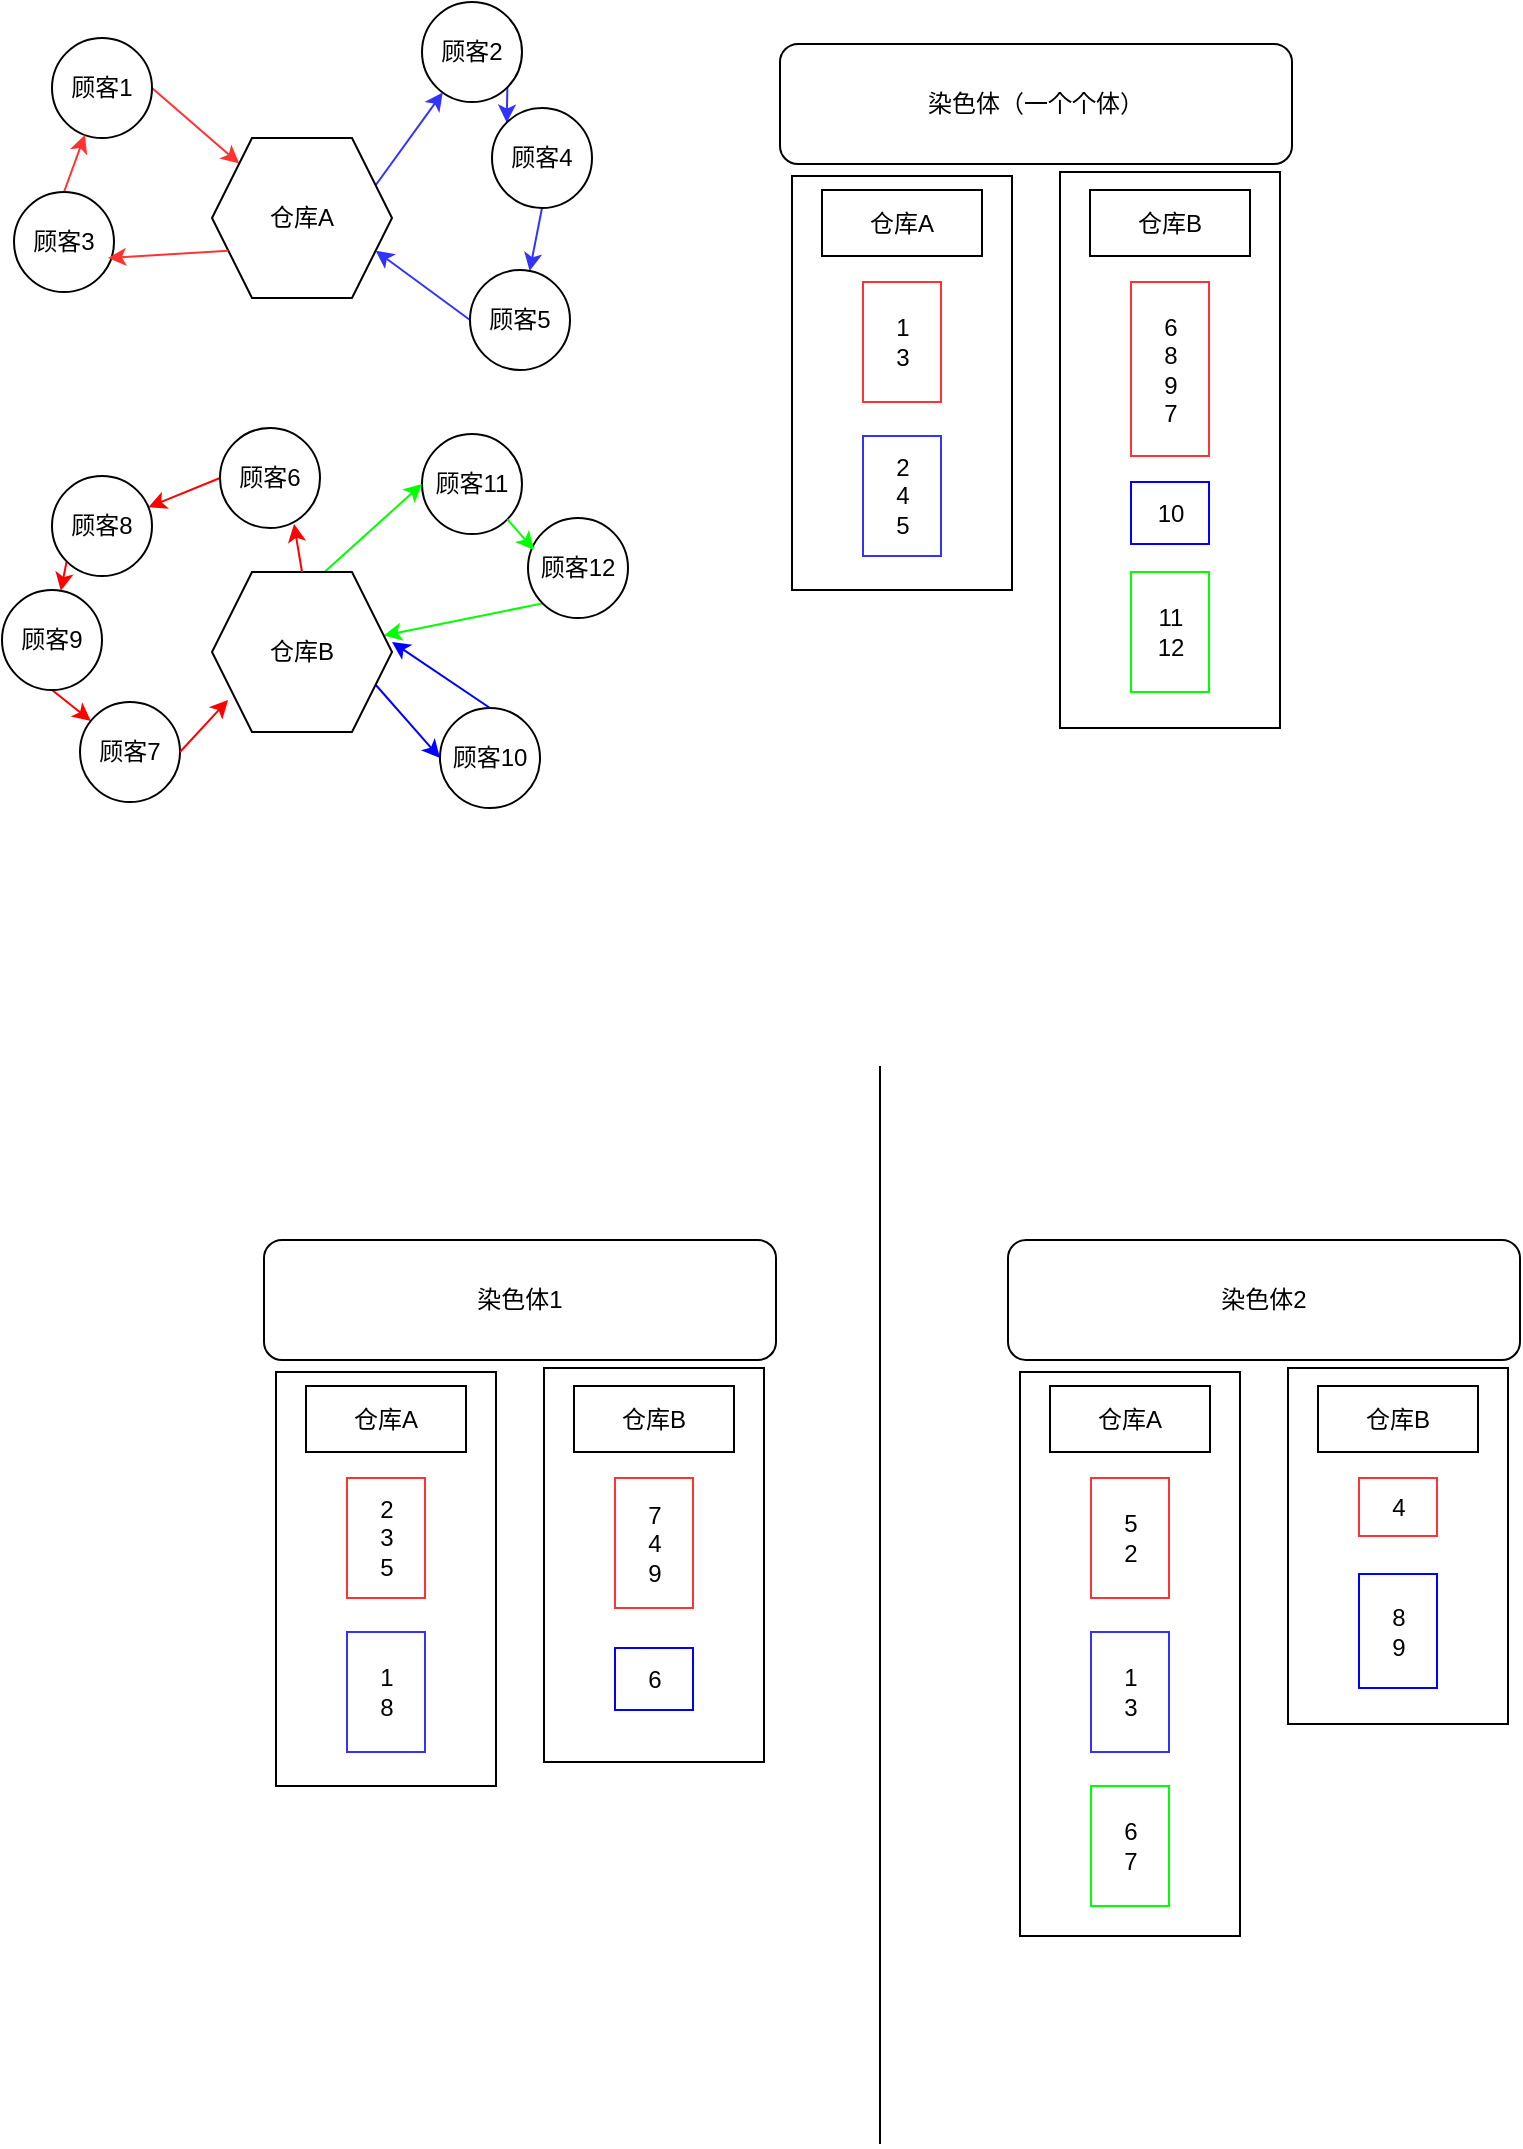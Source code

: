 <mxfile version="24.0.5" type="github">
  <diagram name="第 1 页" id="nTcoCU8JCfdRvD58QICH">
    <mxGraphModel dx="1379" dy="788" grid="0" gridSize="10" guides="1" tooltips="1" connect="1" arrows="1" fold="1" page="1" pageScale="1" pageWidth="2827" pageHeight="1169" math="0" shadow="0">
      <root>
        <mxCell id="0" />
        <mxCell id="1" parent="0" />
        <mxCell id="4oWYa5ZDLCP4WArpB5ea-122" value="" style="rounded=0;whiteSpace=wrap;html=1;" vertex="1" parent="1">
          <mxGeometry x="558" y="700" width="110" height="282" as="geometry" />
        </mxCell>
        <mxCell id="4oWYa5ZDLCP4WArpB5ea-40" value="" style="rounded=0;whiteSpace=wrap;html=1;" vertex="1" parent="1">
          <mxGeometry x="578" y="100" width="110" height="278" as="geometry" />
        </mxCell>
        <mxCell id="4oWYa5ZDLCP4WArpB5ea-39" value="" style="rounded=0;whiteSpace=wrap;html=1;" vertex="1" parent="1">
          <mxGeometry x="444" y="102" width="110" height="207" as="geometry" />
        </mxCell>
        <mxCell id="4oWYa5ZDLCP4WArpB5ea-21" style="rounded=0;orthogonalLoop=1;jettySize=auto;html=1;exitX=1;exitY=0.5;exitDx=0;exitDy=0;strokeColor=#FF3333;" edge="1" parent="1" source="4oWYa5ZDLCP4WArpB5ea-1" target="4oWYa5ZDLCP4WArpB5ea-2">
          <mxGeometry relative="1" as="geometry" />
        </mxCell>
        <mxCell id="4oWYa5ZDLCP4WArpB5ea-1" value="顾客1" style="ellipse;whiteSpace=wrap;html=1;aspect=fixed;" vertex="1" parent="1">
          <mxGeometry x="74" y="33" width="50" height="50" as="geometry" />
        </mxCell>
        <mxCell id="4oWYa5ZDLCP4WArpB5ea-22" style="edgeStyle=none;rounded=0;orthogonalLoop=1;jettySize=auto;html=1;exitX=1;exitY=0.25;exitDx=0;exitDy=0;strokeColor=#3333FF;" edge="1" parent="1" source="4oWYa5ZDLCP4WArpB5ea-2" target="4oWYa5ZDLCP4WArpB5ea-3">
          <mxGeometry relative="1" as="geometry" />
        </mxCell>
        <mxCell id="4oWYa5ZDLCP4WArpB5ea-2" value="仓库A" style="shape=hexagon;perimeter=hexagonPerimeter2;whiteSpace=wrap;html=1;fixedSize=1;" vertex="1" parent="1">
          <mxGeometry x="154" y="83" width="90" height="80" as="geometry" />
        </mxCell>
        <mxCell id="4oWYa5ZDLCP4WArpB5ea-23" style="edgeStyle=none;rounded=0;orthogonalLoop=1;jettySize=auto;html=1;exitX=1;exitY=1;exitDx=0;exitDy=0;entryX=0;entryY=0;entryDx=0;entryDy=0;strokeColor=#3333FF;" edge="1" parent="1" source="4oWYa5ZDLCP4WArpB5ea-3" target="4oWYa5ZDLCP4WArpB5ea-4">
          <mxGeometry relative="1" as="geometry" />
        </mxCell>
        <mxCell id="4oWYa5ZDLCP4WArpB5ea-3" value="顾客2" style="ellipse;whiteSpace=wrap;html=1;aspect=fixed;" vertex="1" parent="1">
          <mxGeometry x="259" y="15" width="50" height="50" as="geometry" />
        </mxCell>
        <mxCell id="4oWYa5ZDLCP4WArpB5ea-24" style="edgeStyle=none;rounded=0;orthogonalLoop=1;jettySize=auto;html=1;exitX=0.5;exitY=1;exitDx=0;exitDy=0;strokeColor=#3333FF;" edge="1" parent="1" source="4oWYa5ZDLCP4WArpB5ea-4" target="4oWYa5ZDLCP4WArpB5ea-11">
          <mxGeometry relative="1" as="geometry" />
        </mxCell>
        <mxCell id="4oWYa5ZDLCP4WArpB5ea-4" value="顾客4" style="ellipse;whiteSpace=wrap;html=1;aspect=fixed;" vertex="1" parent="1">
          <mxGeometry x="294" y="68" width="50" height="50" as="geometry" />
        </mxCell>
        <mxCell id="4oWYa5ZDLCP4WArpB5ea-20" style="rounded=0;orthogonalLoop=1;jettySize=auto;html=1;exitX=0.5;exitY=0;exitDx=0;exitDy=0;strokeColor=#FF3333;" edge="1" parent="1" source="4oWYa5ZDLCP4WArpB5ea-5" target="4oWYa5ZDLCP4WArpB5ea-1">
          <mxGeometry relative="1" as="geometry" />
        </mxCell>
        <mxCell id="4oWYa5ZDLCP4WArpB5ea-5" value="顾客3" style="ellipse;whiteSpace=wrap;html=1;aspect=fixed;" vertex="1" parent="1">
          <mxGeometry x="55" y="110" width="50" height="50" as="geometry" />
        </mxCell>
        <mxCell id="4oWYa5ZDLCP4WArpB5ea-6" value="顾客10" style="ellipse;whiteSpace=wrap;html=1;aspect=fixed;" vertex="1" parent="1">
          <mxGeometry x="268" y="368" width="50" height="50" as="geometry" />
        </mxCell>
        <mxCell id="4oWYa5ZDLCP4WArpB5ea-27" style="edgeStyle=none;rounded=0;orthogonalLoop=1;jettySize=auto;html=1;exitX=0;exitY=0.5;exitDx=0;exitDy=0;strokeColor=#FF0000;" edge="1" parent="1" source="4oWYa5ZDLCP4WArpB5ea-7" target="4oWYa5ZDLCP4WArpB5ea-8">
          <mxGeometry relative="1" as="geometry" />
        </mxCell>
        <mxCell id="4oWYa5ZDLCP4WArpB5ea-7" value="顾客6" style="ellipse;whiteSpace=wrap;html=1;aspect=fixed;" vertex="1" parent="1">
          <mxGeometry x="158" y="228" width="50" height="50" as="geometry" />
        </mxCell>
        <mxCell id="4oWYa5ZDLCP4WArpB5ea-28" style="edgeStyle=none;rounded=0;orthogonalLoop=1;jettySize=auto;html=1;exitX=0;exitY=1;exitDx=0;exitDy=0;strokeColor=#FF0000;" edge="1" parent="1" source="4oWYa5ZDLCP4WArpB5ea-8" target="4oWYa5ZDLCP4WArpB5ea-9">
          <mxGeometry relative="1" as="geometry" />
        </mxCell>
        <mxCell id="4oWYa5ZDLCP4WArpB5ea-8" value="顾客8" style="ellipse;whiteSpace=wrap;html=1;aspect=fixed;" vertex="1" parent="1">
          <mxGeometry x="74" y="252" width="50" height="50" as="geometry" />
        </mxCell>
        <mxCell id="4oWYa5ZDLCP4WArpB5ea-29" style="edgeStyle=none;rounded=0;orthogonalLoop=1;jettySize=auto;html=1;exitX=0.5;exitY=1;exitDx=0;exitDy=0;strokeColor=#FF0000;" edge="1" parent="1" source="4oWYa5ZDLCP4WArpB5ea-9" target="4oWYa5ZDLCP4WArpB5ea-10">
          <mxGeometry relative="1" as="geometry" />
        </mxCell>
        <mxCell id="4oWYa5ZDLCP4WArpB5ea-9" value="顾客9" style="ellipse;whiteSpace=wrap;html=1;aspect=fixed;" vertex="1" parent="1">
          <mxGeometry x="49" y="309" width="50" height="50" as="geometry" />
        </mxCell>
        <mxCell id="4oWYa5ZDLCP4WArpB5ea-10" value="顾客7" style="ellipse;whiteSpace=wrap;html=1;aspect=fixed;" vertex="1" parent="1">
          <mxGeometry x="88" y="365" width="50" height="50" as="geometry" />
        </mxCell>
        <mxCell id="4oWYa5ZDLCP4WArpB5ea-25" style="edgeStyle=none;rounded=0;orthogonalLoop=1;jettySize=auto;html=1;exitX=0;exitY=0.5;exitDx=0;exitDy=0;entryX=1;entryY=0.75;entryDx=0;entryDy=0;strokeColor=#3333FF;" edge="1" parent="1" source="4oWYa5ZDLCP4WArpB5ea-11" target="4oWYa5ZDLCP4WArpB5ea-2">
          <mxGeometry relative="1" as="geometry" />
        </mxCell>
        <mxCell id="4oWYa5ZDLCP4WArpB5ea-11" value="顾客5" style="ellipse;whiteSpace=wrap;html=1;aspect=fixed;" vertex="1" parent="1">
          <mxGeometry x="283" y="149" width="50" height="50" as="geometry" />
        </mxCell>
        <mxCell id="4oWYa5ZDLCP4WArpB5ea-35" style="edgeStyle=none;rounded=0;orthogonalLoop=1;jettySize=auto;html=1;exitX=0;exitY=1;exitDx=0;exitDy=0;strokeColor=#00FF00;" edge="1" parent="1" source="4oWYa5ZDLCP4WArpB5ea-16" target="4oWYa5ZDLCP4WArpB5ea-18">
          <mxGeometry relative="1" as="geometry" />
        </mxCell>
        <mxCell id="4oWYa5ZDLCP4WArpB5ea-16" value="顾客12" style="ellipse;whiteSpace=wrap;html=1;aspect=fixed;" vertex="1" parent="1">
          <mxGeometry x="312" y="273" width="50" height="50" as="geometry" />
        </mxCell>
        <mxCell id="4oWYa5ZDLCP4WArpB5ea-17" value="顾客11" style="ellipse;whiteSpace=wrap;html=1;aspect=fixed;" vertex="1" parent="1">
          <mxGeometry x="259" y="231" width="50" height="50" as="geometry" />
        </mxCell>
        <mxCell id="4oWYa5ZDLCP4WArpB5ea-31" style="edgeStyle=none;rounded=0;orthogonalLoop=1;jettySize=auto;html=1;exitX=1;exitY=0.75;exitDx=0;exitDy=0;entryX=0;entryY=0.5;entryDx=0;entryDy=0;strokeColor=#0000FF;" edge="1" parent="1" source="4oWYa5ZDLCP4WArpB5ea-18" target="4oWYa5ZDLCP4WArpB5ea-6">
          <mxGeometry relative="1" as="geometry" />
        </mxCell>
        <mxCell id="4oWYa5ZDLCP4WArpB5ea-33" style="edgeStyle=none;rounded=0;orthogonalLoop=1;jettySize=auto;html=1;exitX=0.625;exitY=0;exitDx=0;exitDy=0;entryX=0;entryY=0.5;entryDx=0;entryDy=0;strokeColor=#00FF00;" edge="1" parent="1" source="4oWYa5ZDLCP4WArpB5ea-18" target="4oWYa5ZDLCP4WArpB5ea-17">
          <mxGeometry relative="1" as="geometry" />
        </mxCell>
        <mxCell id="4oWYa5ZDLCP4WArpB5ea-18" value="仓库B" style="shape=hexagon;perimeter=hexagonPerimeter2;whiteSpace=wrap;html=1;fixedSize=1;" vertex="1" parent="1">
          <mxGeometry x="154" y="300" width="90" height="80" as="geometry" />
        </mxCell>
        <mxCell id="4oWYa5ZDLCP4WArpB5ea-19" style="rounded=0;orthogonalLoop=1;jettySize=auto;html=1;exitX=0;exitY=0.75;exitDx=0;exitDy=0;entryX=0.94;entryY=0.66;entryDx=0;entryDy=0;entryPerimeter=0;strokeColor=#FF3333;" edge="1" parent="1" source="4oWYa5ZDLCP4WArpB5ea-2" target="4oWYa5ZDLCP4WArpB5ea-5">
          <mxGeometry relative="1" as="geometry" />
        </mxCell>
        <mxCell id="4oWYa5ZDLCP4WArpB5ea-26" style="edgeStyle=none;rounded=0;orthogonalLoop=1;jettySize=auto;html=1;exitX=0.5;exitY=0;exitDx=0;exitDy=0;entryX=0.74;entryY=0.96;entryDx=0;entryDy=0;entryPerimeter=0;strokeColor=#FF0000;" edge="1" parent="1" source="4oWYa5ZDLCP4WArpB5ea-18" target="4oWYa5ZDLCP4WArpB5ea-7">
          <mxGeometry relative="1" as="geometry" />
        </mxCell>
        <mxCell id="4oWYa5ZDLCP4WArpB5ea-30" style="edgeStyle=none;rounded=0;orthogonalLoop=1;jettySize=auto;html=1;exitX=1;exitY=0.5;exitDx=0;exitDy=0;entryX=0.089;entryY=0.8;entryDx=0;entryDy=0;entryPerimeter=0;strokeColor=#FF0000;" edge="1" parent="1" source="4oWYa5ZDLCP4WArpB5ea-10" target="4oWYa5ZDLCP4WArpB5ea-18">
          <mxGeometry relative="1" as="geometry" />
        </mxCell>
        <mxCell id="4oWYa5ZDLCP4WArpB5ea-32" style="edgeStyle=none;rounded=0;orthogonalLoop=1;jettySize=auto;html=1;exitX=0.5;exitY=0;exitDx=0;exitDy=0;entryX=1;entryY=0.438;entryDx=0;entryDy=0;entryPerimeter=0;strokeColor=#0000FF;" edge="1" parent="1" source="4oWYa5ZDLCP4WArpB5ea-6" target="4oWYa5ZDLCP4WArpB5ea-18">
          <mxGeometry relative="1" as="geometry" />
        </mxCell>
        <mxCell id="4oWYa5ZDLCP4WArpB5ea-34" style="edgeStyle=none;rounded=0;orthogonalLoop=1;jettySize=auto;html=1;exitX=1;exitY=1;exitDx=0;exitDy=0;entryX=0.06;entryY=0.32;entryDx=0;entryDy=0;entryPerimeter=0;strokeColor=#00FF00;" edge="1" parent="1" source="4oWYa5ZDLCP4WArpB5ea-17" target="4oWYa5ZDLCP4WArpB5ea-16">
          <mxGeometry relative="1" as="geometry" />
        </mxCell>
        <mxCell id="4oWYa5ZDLCP4WArpB5ea-36" value="染色体（一个个体）" style="rounded=1;whiteSpace=wrap;html=1;" vertex="1" parent="1">
          <mxGeometry x="438" y="36" width="256" height="60" as="geometry" />
        </mxCell>
        <mxCell id="4oWYa5ZDLCP4WArpB5ea-37" value="仓库A" style="rounded=0;whiteSpace=wrap;html=1;" vertex="1" parent="1">
          <mxGeometry x="459" y="109" width="80" height="33" as="geometry" />
        </mxCell>
        <mxCell id="4oWYa5ZDLCP4WArpB5ea-38" value="仓库B" style="rounded=0;whiteSpace=wrap;html=1;" vertex="1" parent="1">
          <mxGeometry x="593" y="109" width="80" height="33" as="geometry" />
        </mxCell>
        <mxCell id="4oWYa5ZDLCP4WArpB5ea-41" value="1&lt;div&gt;3&lt;/div&gt;" style="rounded=0;whiteSpace=wrap;html=1;strokeColor=#FF3333;" vertex="1" parent="1">
          <mxGeometry x="479.5" y="155" width="39" height="60" as="geometry" />
        </mxCell>
        <mxCell id="4oWYa5ZDLCP4WArpB5ea-44" value="2&lt;div&gt;4&lt;/div&gt;&lt;div&gt;5&lt;/div&gt;" style="rounded=0;whiteSpace=wrap;html=1;strokeColor=#3333FF;" vertex="1" parent="1">
          <mxGeometry x="479.5" y="232" width="39" height="60" as="geometry" />
        </mxCell>
        <mxCell id="4oWYa5ZDLCP4WArpB5ea-45" value="6&lt;div&gt;8&lt;/div&gt;&lt;div&gt;9&lt;/div&gt;&lt;div&gt;7&lt;/div&gt;" style="rounded=0;whiteSpace=wrap;html=1;strokeColor=#FF3333;" vertex="1" parent="1">
          <mxGeometry x="613.5" y="155" width="39" height="87" as="geometry" />
        </mxCell>
        <mxCell id="4oWYa5ZDLCP4WArpB5ea-46" value="10" style="rounded=0;whiteSpace=wrap;html=1;strokeColor=#0000FF;" vertex="1" parent="1">
          <mxGeometry x="613.5" y="255" width="39" height="31" as="geometry" />
        </mxCell>
        <mxCell id="4oWYa5ZDLCP4WArpB5ea-47" value="11&lt;div&gt;12&lt;/div&gt;" style="rounded=0;whiteSpace=wrap;html=1;strokeColor=#00FF00;" vertex="1" parent="1">
          <mxGeometry x="613.5" y="300" width="39" height="60" as="geometry" />
        </mxCell>
        <mxCell id="4oWYa5ZDLCP4WArpB5ea-110" value="" style="endArrow=none;html=1;rounded=0;" edge="1" parent="1">
          <mxGeometry width="50" height="50" relative="1" as="geometry">
            <mxPoint x="488" y="1086" as="sourcePoint" />
            <mxPoint x="488" y="547" as="targetPoint" />
          </mxGeometry>
        </mxCell>
        <mxCell id="4oWYa5ZDLCP4WArpB5ea-111" value="" style="rounded=0;whiteSpace=wrap;html=1;" vertex="1" parent="1">
          <mxGeometry x="320" y="698" width="110" height="197" as="geometry" />
        </mxCell>
        <mxCell id="4oWYa5ZDLCP4WArpB5ea-112" value="" style="rounded=0;whiteSpace=wrap;html=1;" vertex="1" parent="1">
          <mxGeometry x="186" y="700" width="110" height="207" as="geometry" />
        </mxCell>
        <mxCell id="4oWYa5ZDLCP4WArpB5ea-113" value="染色体1" style="rounded=1;whiteSpace=wrap;html=1;" vertex="1" parent="1">
          <mxGeometry x="180" y="634" width="256" height="60" as="geometry" />
        </mxCell>
        <mxCell id="4oWYa5ZDLCP4WArpB5ea-114" value="仓库A" style="rounded=0;whiteSpace=wrap;html=1;" vertex="1" parent="1">
          <mxGeometry x="201" y="707" width="80" height="33" as="geometry" />
        </mxCell>
        <mxCell id="4oWYa5ZDLCP4WArpB5ea-115" value="仓库B" style="rounded=0;whiteSpace=wrap;html=1;" vertex="1" parent="1">
          <mxGeometry x="335" y="707" width="80" height="33" as="geometry" />
        </mxCell>
        <mxCell id="4oWYa5ZDLCP4WArpB5ea-116" value="2&lt;div&gt;3&lt;/div&gt;&lt;div&gt;5&lt;/div&gt;" style="rounded=0;whiteSpace=wrap;html=1;strokeColor=#FF3333;" vertex="1" parent="1">
          <mxGeometry x="221.5" y="753" width="39" height="60" as="geometry" />
        </mxCell>
        <mxCell id="4oWYa5ZDLCP4WArpB5ea-117" value="1&lt;div&gt;8&lt;/div&gt;" style="rounded=0;whiteSpace=wrap;html=1;strokeColor=#3333FF;" vertex="1" parent="1">
          <mxGeometry x="221.5" y="830" width="39" height="60" as="geometry" />
        </mxCell>
        <mxCell id="4oWYa5ZDLCP4WArpB5ea-118" value="7&lt;div&gt;4&lt;/div&gt;&lt;div&gt;9&lt;/div&gt;" style="rounded=0;whiteSpace=wrap;html=1;strokeColor=#FF3333;" vertex="1" parent="1">
          <mxGeometry x="355.5" y="753" width="39" height="65" as="geometry" />
        </mxCell>
        <mxCell id="4oWYa5ZDLCP4WArpB5ea-119" value="6" style="rounded=0;whiteSpace=wrap;html=1;strokeColor=#0000FF;" vertex="1" parent="1">
          <mxGeometry x="355.5" y="838" width="39" height="31" as="geometry" />
        </mxCell>
        <mxCell id="4oWYa5ZDLCP4WArpB5ea-120" value="6&lt;div&gt;7&lt;/div&gt;" style="rounded=0;whiteSpace=wrap;html=1;strokeColor=#00FF00;" vertex="1" parent="1">
          <mxGeometry x="593.5" y="907" width="39" height="60" as="geometry" />
        </mxCell>
        <mxCell id="4oWYa5ZDLCP4WArpB5ea-121" value="" style="rounded=0;whiteSpace=wrap;html=1;" vertex="1" parent="1">
          <mxGeometry x="692" y="698" width="110" height="178" as="geometry" />
        </mxCell>
        <mxCell id="4oWYa5ZDLCP4WArpB5ea-123" value="染色体2" style="rounded=1;whiteSpace=wrap;html=1;" vertex="1" parent="1">
          <mxGeometry x="552" y="634" width="256" height="60" as="geometry" />
        </mxCell>
        <mxCell id="4oWYa5ZDLCP4WArpB5ea-124" value="仓库A" style="rounded=0;whiteSpace=wrap;html=1;" vertex="1" parent="1">
          <mxGeometry x="573" y="707" width="80" height="33" as="geometry" />
        </mxCell>
        <mxCell id="4oWYa5ZDLCP4WArpB5ea-125" value="仓库B" style="rounded=0;whiteSpace=wrap;html=1;" vertex="1" parent="1">
          <mxGeometry x="707" y="707" width="80" height="33" as="geometry" />
        </mxCell>
        <mxCell id="4oWYa5ZDLCP4WArpB5ea-126" value="5&lt;div&gt;2&lt;/div&gt;" style="rounded=0;whiteSpace=wrap;html=1;strokeColor=#FF3333;" vertex="1" parent="1">
          <mxGeometry x="593.5" y="753" width="39" height="60" as="geometry" />
        </mxCell>
        <mxCell id="4oWYa5ZDLCP4WArpB5ea-127" value="1&lt;div&gt;3&lt;/div&gt;" style="rounded=0;whiteSpace=wrap;html=1;strokeColor=#3333FF;" vertex="1" parent="1">
          <mxGeometry x="593.5" y="830" width="39" height="60" as="geometry" />
        </mxCell>
        <mxCell id="4oWYa5ZDLCP4WArpB5ea-128" value="4" style="rounded=0;whiteSpace=wrap;html=1;strokeColor=#FF3333;" vertex="1" parent="1">
          <mxGeometry x="727.5" y="753" width="39" height="29" as="geometry" />
        </mxCell>
        <mxCell id="4oWYa5ZDLCP4WArpB5ea-129" value="8&lt;div&gt;9&lt;/div&gt;" style="rounded=0;whiteSpace=wrap;html=1;strokeColor=#0000FF;" vertex="1" parent="1">
          <mxGeometry x="727.5" y="801" width="39" height="57" as="geometry" />
        </mxCell>
      </root>
    </mxGraphModel>
  </diagram>
</mxfile>
